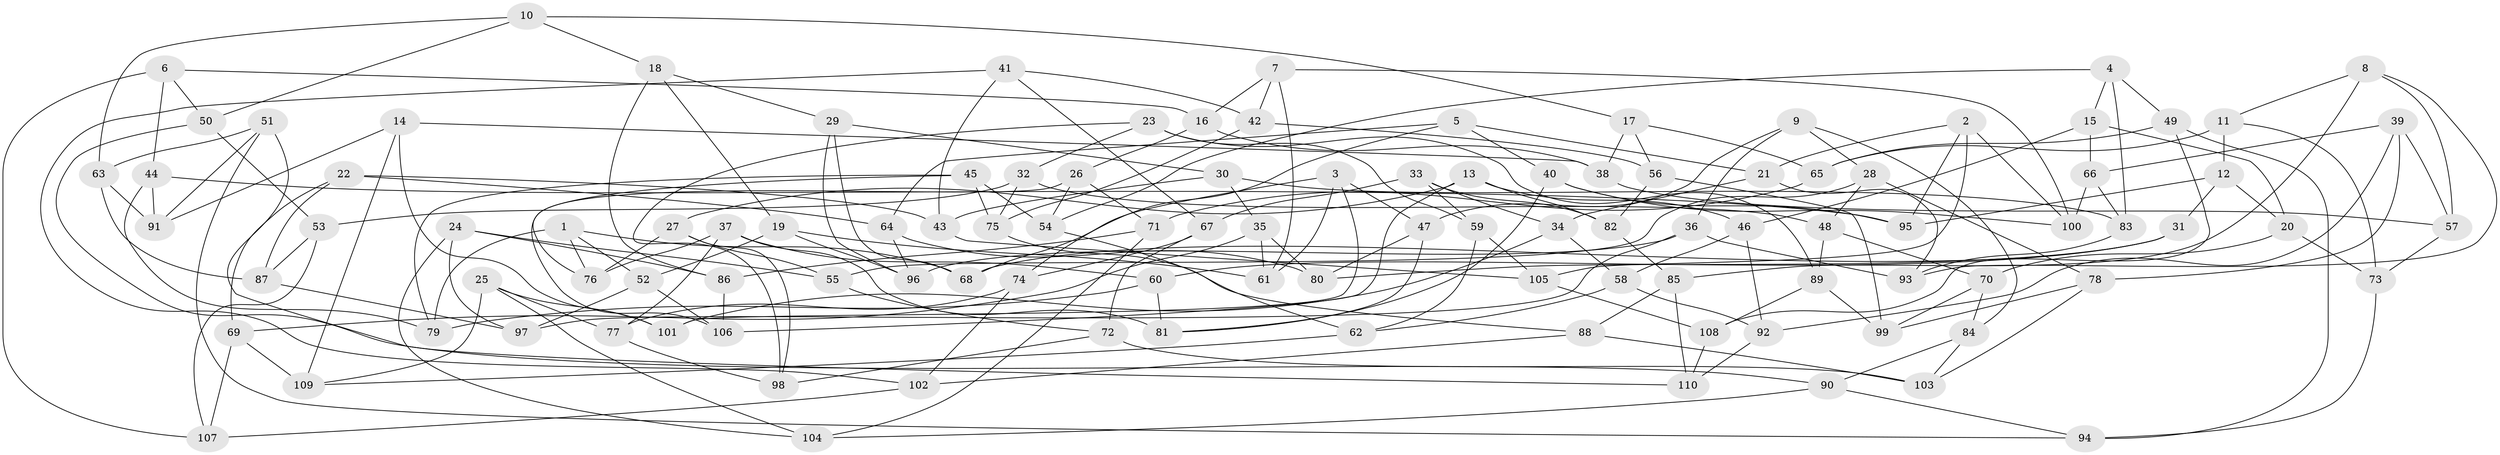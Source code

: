 // Generated by graph-tools (version 1.1) at 2025/57/03/09/25 04:57:42]
// undirected, 110 vertices, 220 edges
graph export_dot {
graph [start="1"]
  node [color=gray90,style=filled];
  1;
  2;
  3;
  4;
  5;
  6;
  7;
  8;
  9;
  10;
  11;
  12;
  13;
  14;
  15;
  16;
  17;
  18;
  19;
  20;
  21;
  22;
  23;
  24;
  25;
  26;
  27;
  28;
  29;
  30;
  31;
  32;
  33;
  34;
  35;
  36;
  37;
  38;
  39;
  40;
  41;
  42;
  43;
  44;
  45;
  46;
  47;
  48;
  49;
  50;
  51;
  52;
  53;
  54;
  55;
  56;
  57;
  58;
  59;
  60;
  61;
  62;
  63;
  64;
  65;
  66;
  67;
  68;
  69;
  70;
  71;
  72;
  73;
  74;
  75;
  76;
  77;
  78;
  79;
  80;
  81;
  82;
  83;
  84;
  85;
  86;
  87;
  88;
  89;
  90;
  91;
  92;
  93;
  94;
  95;
  96;
  97;
  98;
  99;
  100;
  101;
  102;
  103;
  104;
  105;
  106;
  107;
  108;
  109;
  110;
  1 -- 68;
  1 -- 76;
  1 -- 52;
  1 -- 79;
  2 -- 105;
  2 -- 95;
  2 -- 21;
  2 -- 100;
  3 -- 101;
  3 -- 47;
  3 -- 68;
  3 -- 61;
  4 -- 83;
  4 -- 54;
  4 -- 49;
  4 -- 15;
  5 -- 21;
  5 -- 40;
  5 -- 64;
  5 -- 74;
  6 -- 44;
  6 -- 16;
  6 -- 50;
  6 -- 107;
  7 -- 16;
  7 -- 61;
  7 -- 100;
  7 -- 42;
  8 -- 57;
  8 -- 93;
  8 -- 11;
  8 -- 85;
  9 -- 36;
  9 -- 84;
  9 -- 28;
  9 -- 47;
  10 -- 18;
  10 -- 63;
  10 -- 17;
  10 -- 50;
  11 -- 65;
  11 -- 12;
  11 -- 73;
  12 -- 31;
  12 -- 20;
  12 -- 95;
  13 -- 27;
  13 -- 82;
  13 -- 106;
  13 -- 46;
  14 -- 38;
  14 -- 109;
  14 -- 101;
  14 -- 91;
  15 -- 20;
  15 -- 46;
  15 -- 66;
  16 -- 26;
  16 -- 38;
  17 -- 65;
  17 -- 38;
  17 -- 56;
  18 -- 29;
  18 -- 86;
  18 -- 19;
  19 -- 61;
  19 -- 96;
  19 -- 52;
  20 -- 70;
  20 -- 73;
  21 -- 93;
  21 -- 34;
  22 -- 87;
  22 -- 43;
  22 -- 64;
  22 -- 69;
  23 -- 32;
  23 -- 59;
  23 -- 89;
  23 -- 98;
  24 -- 104;
  24 -- 97;
  24 -- 55;
  24 -- 86;
  25 -- 101;
  25 -- 109;
  25 -- 104;
  25 -- 77;
  26 -- 54;
  26 -- 71;
  26 -- 106;
  27 -- 55;
  27 -- 76;
  27 -- 98;
  28 -- 48;
  28 -- 78;
  28 -- 55;
  29 -- 96;
  29 -- 30;
  29 -- 68;
  30 -- 83;
  30 -- 35;
  30 -- 43;
  31 -- 60;
  31 -- 80;
  31 -- 68;
  32 -- 53;
  32 -- 75;
  32 -- 48;
  33 -- 82;
  33 -- 67;
  33 -- 34;
  33 -- 59;
  34 -- 58;
  34 -- 101;
  35 -- 80;
  35 -- 61;
  35 -- 69;
  36 -- 96;
  36 -- 93;
  36 -- 97;
  37 -- 76;
  37 -- 60;
  37 -- 77;
  37 -- 81;
  38 -- 57;
  39 -- 92;
  39 -- 57;
  39 -- 78;
  39 -- 66;
  40 -- 100;
  40 -- 95;
  40 -- 81;
  41 -- 67;
  41 -- 43;
  41 -- 42;
  41 -- 102;
  42 -- 75;
  42 -- 56;
  43 -- 105;
  44 -- 91;
  44 -- 95;
  44 -- 79;
  45 -- 75;
  45 -- 79;
  45 -- 54;
  45 -- 76;
  46 -- 92;
  46 -- 58;
  47 -- 81;
  47 -- 80;
  48 -- 70;
  48 -- 89;
  49 -- 108;
  49 -- 94;
  49 -- 65;
  50 -- 90;
  50 -- 53;
  51 -- 91;
  51 -- 94;
  51 -- 110;
  51 -- 63;
  52 -- 97;
  52 -- 106;
  53 -- 87;
  53 -- 107;
  54 -- 62;
  55 -- 72;
  56 -- 82;
  56 -- 99;
  57 -- 73;
  58 -- 92;
  58 -- 62;
  59 -- 62;
  59 -- 105;
  60 -- 79;
  60 -- 81;
  62 -- 109;
  63 -- 91;
  63 -- 87;
  64 -- 80;
  64 -- 96;
  65 -- 71;
  66 -- 100;
  66 -- 83;
  67 -- 72;
  67 -- 74;
  69 -- 107;
  69 -- 109;
  70 -- 99;
  70 -- 84;
  71 -- 104;
  71 -- 86;
  72 -- 103;
  72 -- 98;
  73 -- 94;
  74 -- 102;
  74 -- 77;
  75 -- 88;
  77 -- 98;
  78 -- 103;
  78 -- 99;
  82 -- 85;
  83 -- 93;
  84 -- 103;
  84 -- 90;
  85 -- 88;
  85 -- 110;
  86 -- 106;
  87 -- 97;
  88 -- 103;
  88 -- 102;
  89 -- 108;
  89 -- 99;
  90 -- 104;
  90 -- 94;
  92 -- 110;
  102 -- 107;
  105 -- 108;
  108 -- 110;
}
